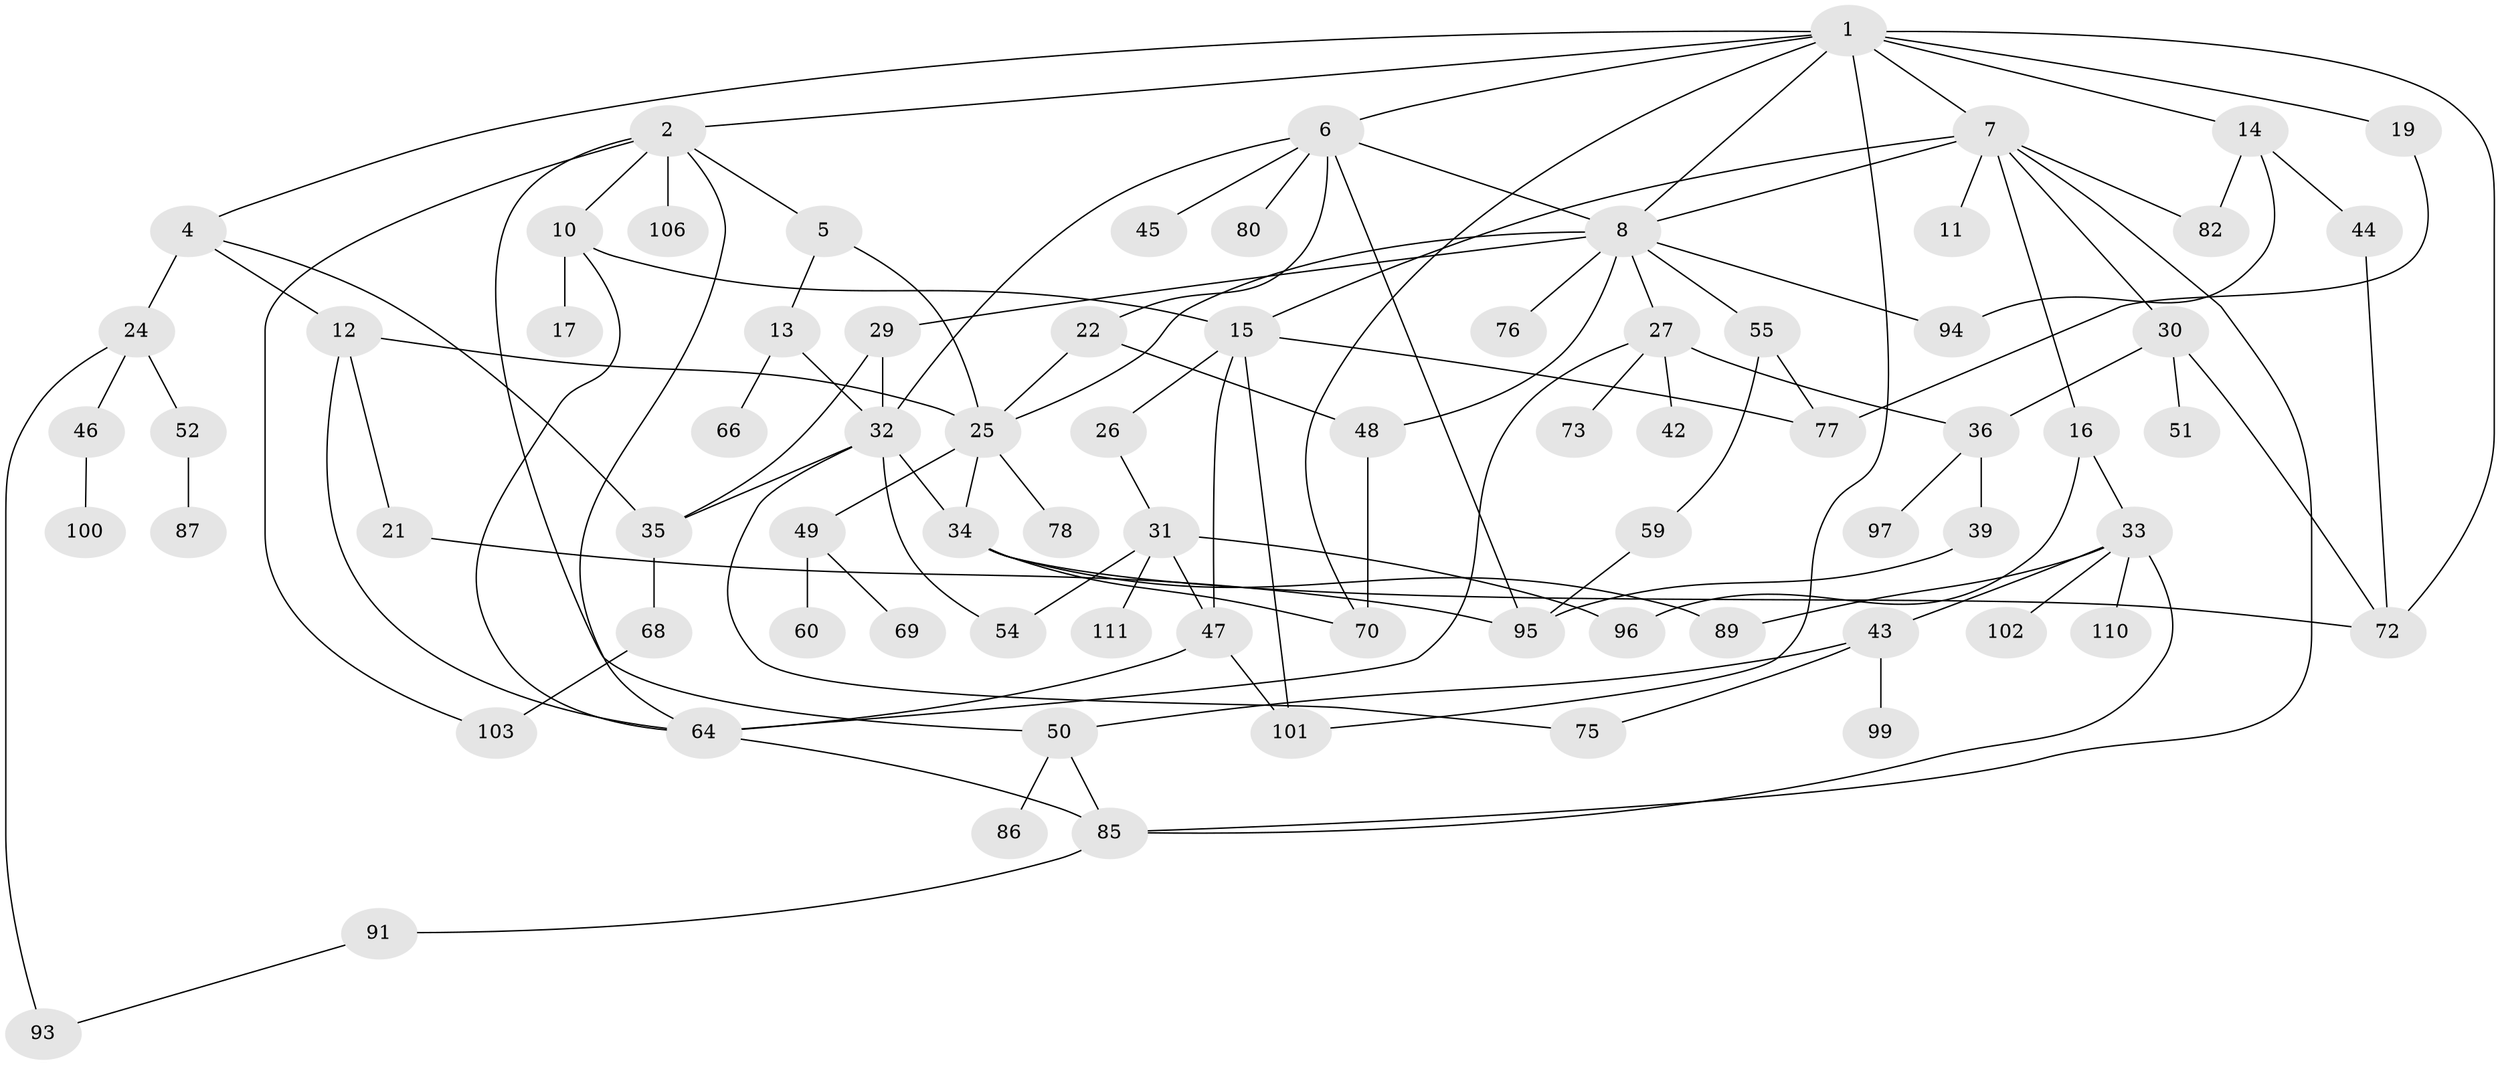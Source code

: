 // Generated by graph-tools (version 1.1) at 2025/51/02/27/25 19:51:39]
// undirected, 77 vertices, 118 edges
graph export_dot {
graph [start="1"]
  node [color=gray90,style=filled];
  1 [super="+3"];
  2 [super="+79"];
  4;
  5;
  6 [super="+9"];
  7 [super="+84"];
  8 [super="+23"];
  10 [super="+37"];
  11 [super="+41"];
  12 [super="+20"];
  13;
  14;
  15 [super="+83"];
  16 [super="+18"];
  17 [super="+58"];
  19;
  21;
  22 [super="+53"];
  24 [super="+28"];
  25 [super="+62"];
  26;
  27 [super="+57"];
  29;
  30 [super="+38"];
  31 [super="+104"];
  32 [super="+90"];
  33 [super="+40"];
  34 [super="+107"];
  35;
  36 [super="+65"];
  39 [super="+56"];
  42;
  43 [super="+71"];
  44 [super="+74"];
  45;
  46;
  47 [super="+61"];
  48;
  49;
  50 [super="+81"];
  51;
  52 [super="+63"];
  54;
  55;
  59;
  60;
  64 [super="+67"];
  66 [super="+98"];
  68;
  69;
  70 [super="+92"];
  72 [super="+88"];
  73;
  75;
  76;
  77 [super="+108"];
  78;
  80;
  82;
  85 [super="+109"];
  86;
  87;
  89;
  91;
  93;
  94 [super="+105"];
  95;
  96;
  97;
  99;
  100;
  101;
  102;
  103;
  106;
  110;
  111;
  1 -- 2;
  1 -- 4;
  1 -- 6;
  1 -- 101;
  1 -- 8;
  1 -- 19;
  1 -- 70;
  1 -- 7;
  1 -- 72;
  1 -- 14;
  2 -- 5;
  2 -- 10;
  2 -- 103;
  2 -- 50;
  2 -- 106;
  2 -- 64;
  4 -- 12;
  4 -- 24;
  4 -- 35;
  5 -- 13;
  5 -- 25;
  6 -- 8;
  6 -- 80;
  6 -- 32;
  6 -- 95;
  6 -- 45;
  6 -- 22;
  7 -- 11;
  7 -- 16;
  7 -- 30;
  7 -- 82;
  7 -- 8;
  7 -- 15;
  7 -- 85;
  8 -- 29;
  8 -- 76;
  8 -- 48;
  8 -- 55;
  8 -- 25;
  8 -- 27;
  8 -- 94;
  10 -- 15;
  10 -- 17;
  10 -- 64;
  12 -- 21;
  12 -- 25;
  12 -- 64;
  13 -- 32;
  13 -- 66;
  14 -- 44;
  14 -- 82;
  14 -- 94;
  15 -- 26;
  15 -- 47;
  15 -- 77;
  15 -- 101;
  16 -- 33;
  16 -- 96;
  19 -- 77;
  21 -- 95;
  22 -- 48;
  22 -- 25;
  24 -- 93;
  24 -- 52;
  24 -- 46;
  25 -- 49;
  25 -- 34;
  25 -- 78;
  26 -- 31;
  27 -- 36;
  27 -- 42;
  27 -- 73;
  27 -- 64;
  29 -- 35;
  29 -- 32;
  30 -- 36;
  30 -- 72;
  30 -- 51;
  31 -- 54;
  31 -- 96;
  31 -- 111;
  31 -- 47;
  32 -- 34;
  32 -- 54;
  32 -- 75;
  32 -- 35;
  33 -- 43;
  33 -- 89;
  33 -- 102;
  33 -- 85;
  33 -- 110;
  34 -- 70;
  34 -- 72;
  34 -- 89;
  35 -- 68;
  36 -- 39;
  36 -- 97;
  39 -- 95;
  43 -- 50;
  43 -- 99;
  43 -- 75;
  44 -- 72;
  46 -- 100;
  47 -- 64;
  47 -- 101;
  48 -- 70;
  49 -- 60;
  49 -- 69;
  50 -- 85;
  50 -- 86;
  52 -- 87;
  55 -- 59;
  55 -- 77;
  59 -- 95;
  64 -- 85;
  68 -- 103;
  85 -- 91;
  91 -- 93;
}

